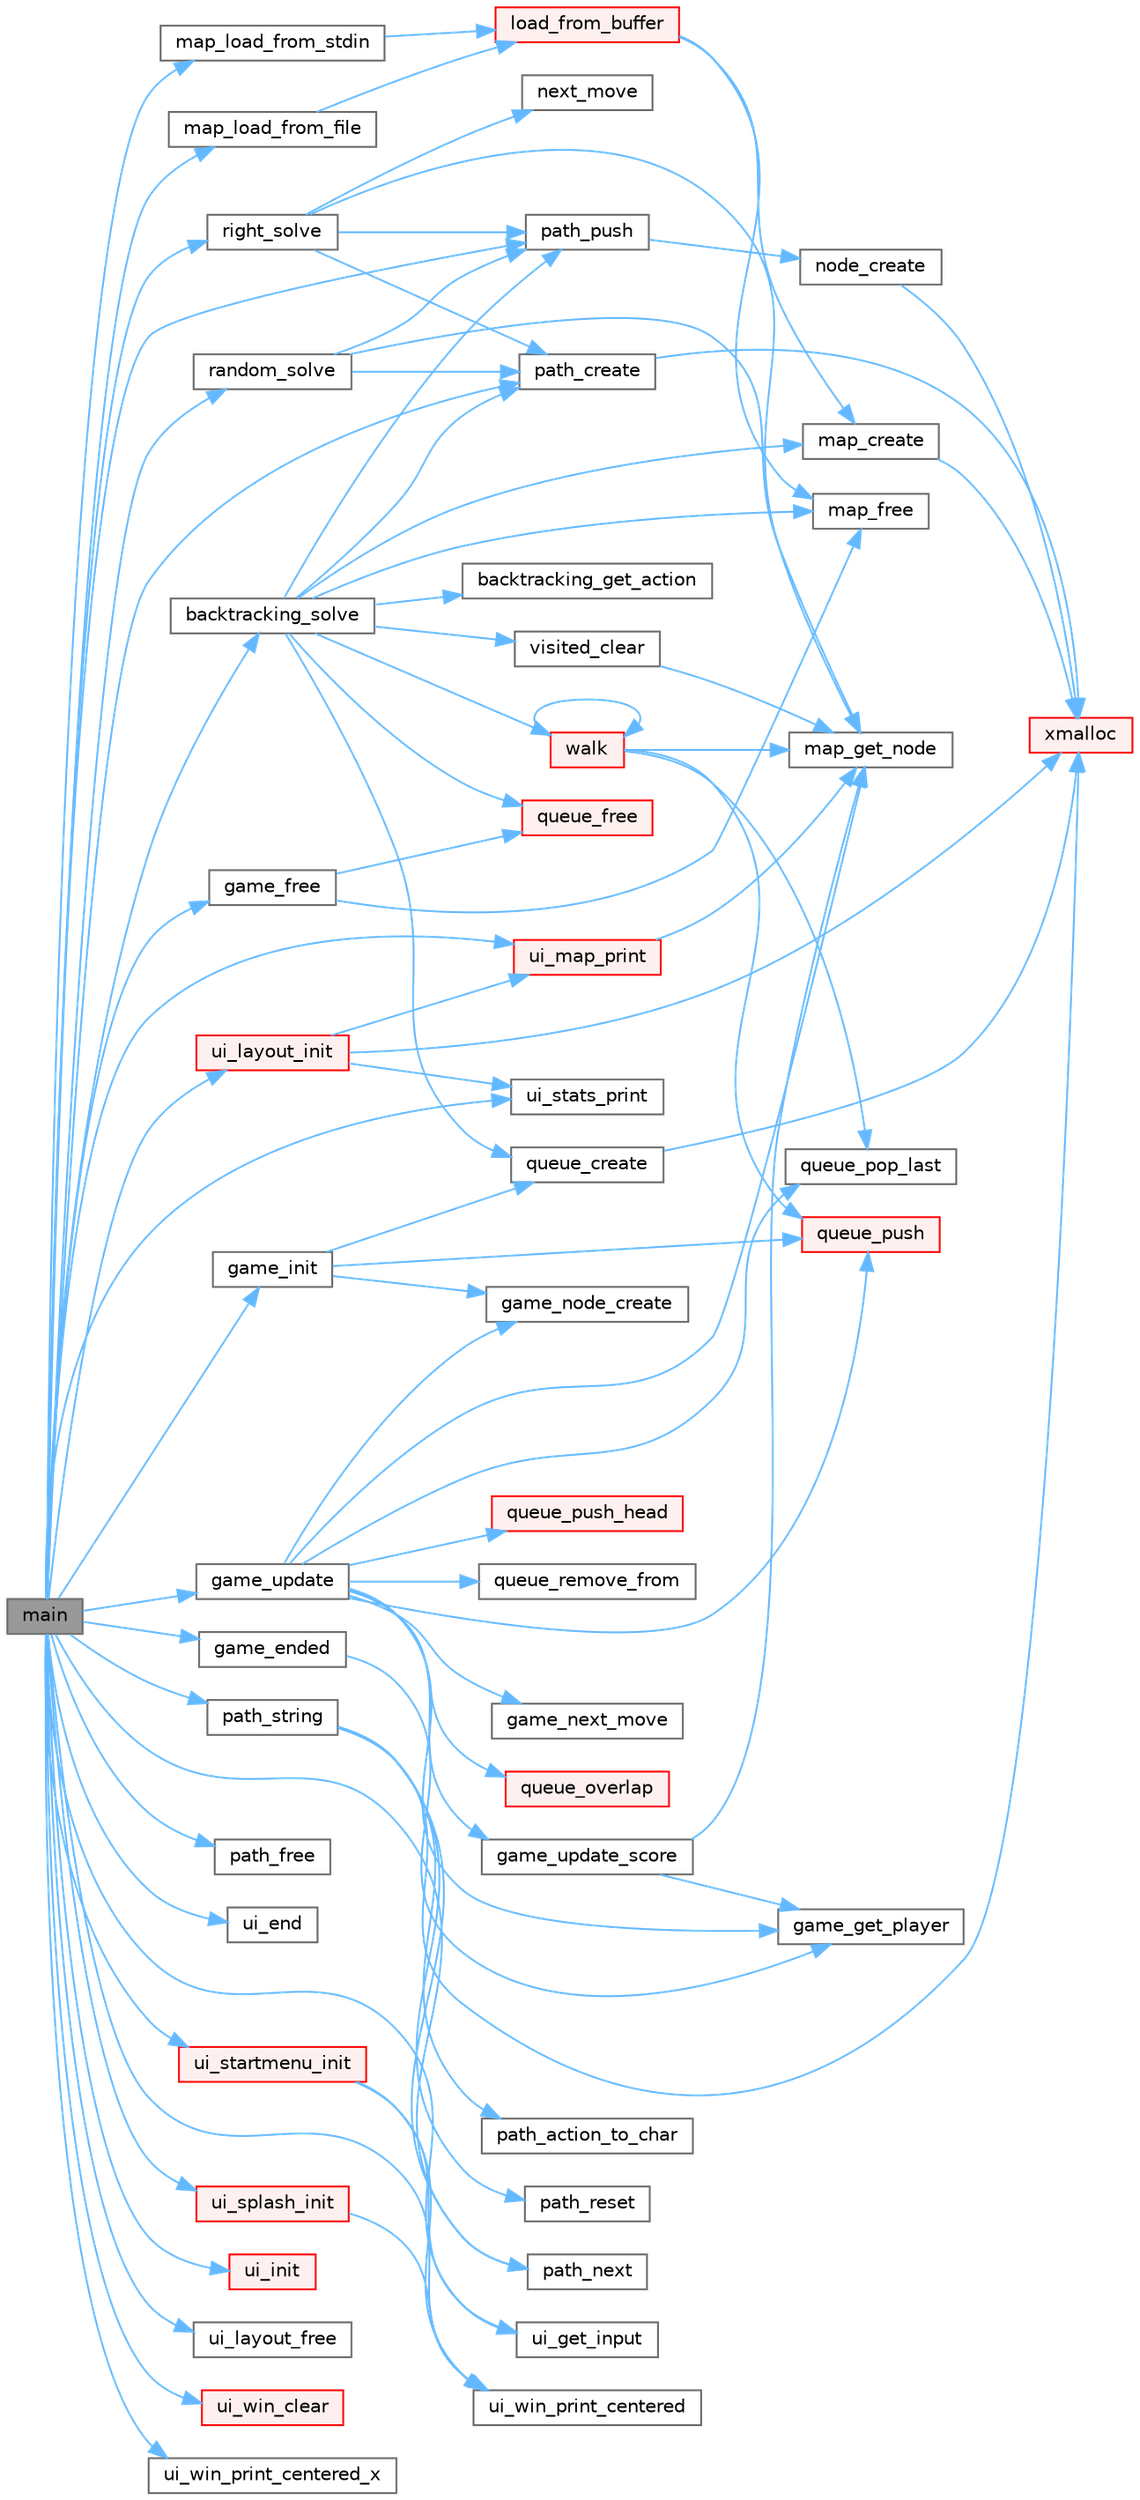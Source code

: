digraph "main"
{
 // LATEX_PDF_SIZE
  bgcolor="transparent";
  edge [fontname=Helvetica,fontsize=10,labelfontname=Helvetica,labelfontsize=10];
  node [fontname=Helvetica,fontsize=10,shape=box,height=0.2,width=0.4];
  rankdir="LR";
  Node1 [label="main",height=0.2,width=0.4,color="gray40", fillcolor="grey60", style="filled", fontcolor="black",tooltip=" "];
  Node1 -> Node2 [color="steelblue1",style="solid"];
  Node2 [label="backtracking_solve",height=0.2,width=0.4,color="grey40", fillcolor="white", style="filled",URL="$backtracking_8c.html#a35a829bf859e66b61f8b577c36bd64e6",tooltip="function that calculate the shortest way."];
  Node2 -> Node3 [color="steelblue1",style="solid"];
  Node3 [label="backtracking_get_action",height=0.2,width=0.4,color="grey40", fillcolor="white", style="filled",URL="$backtracking_8c.html#af779bda974c07172b11cdbb7308f7fc2",tooltip="generate an action from two nodes"];
  Node2 -> Node4 [color="steelblue1",style="solid"];
  Node4 [label="map_create",height=0.2,width=0.4,color="grey40", fillcolor="white", style="filled",URL="$map_8c.html#a0930b161df18ef70edfb1c40a214db49",tooltip="Create a map filled with walls."];
  Node4 -> Node5 [color="steelblue1",style="solid"];
  Node5 [label="xmalloc",height=0.2,width=0.4,color="red", fillcolor="#FFF0F0", style="filled",URL="$alloc_8c.html#a0803c926e3d15b7ca7758c9fe3e5ce7b",tooltip="alloc memory for a pointer."];
  Node2 -> Node7 [color="steelblue1",style="solid"];
  Node7 [label="map_free",height=0.2,width=0.4,color="grey40", fillcolor="white", style="filled",URL="$map_8c.html#a1e40937d5df78e26bca4d5553814979c",tooltip="Frees memory used by the map Frees memory used by the map by freing all the nodes,..."];
  Node2 -> Node8 [color="steelblue1",style="solid"];
  Node8 [label="path_create",height=0.2,width=0.4,color="grey40", fillcolor="white", style="filled",URL="$path_8c.html#a15a4233aa30be8c657d7b511b8e91773",tooltip="alloc the path pointer."];
  Node8 -> Node5 [color="steelblue1",style="solid"];
  Node2 -> Node9 [color="steelblue1",style="solid"];
  Node9 [label="path_push",height=0.2,width=0.4,color="grey40", fillcolor="white", style="filled",URL="$path_8c.html#a312d2b5d69205c8ec0e7b61460fe4bc8",tooltip="append an action to the end of the path"];
  Node9 -> Node10 [color="steelblue1",style="solid"];
  Node10 [label="node_create",height=0.2,width=0.4,color="grey40", fillcolor="white", style="filled",URL="$path_8c.html#aff92e587423d8e459058a5c1bc60e64f",tooltip="alloc the node pointer"];
  Node10 -> Node5 [color="steelblue1",style="solid"];
  Node2 -> Node11 [color="steelblue1",style="solid"];
  Node11 [label="queue_create",height=0.2,width=0.4,color="grey40", fillcolor="white", style="filled",URL="$queue_8c.html#af8084a085cc985175e44c1ac5bde35d3",tooltip="alloc the memory for the tail."];
  Node11 -> Node5 [color="steelblue1",style="solid"];
  Node2 -> Node12 [color="steelblue1",style="solid"];
  Node12 [label="queue_free",height=0.2,width=0.4,color="red", fillcolor="#FFF0F0", style="filled",URL="$queue_8c.html#abf604398920042a8056f257d292fe8a3",tooltip="dealloc the memory of the queue pointer."];
  Node2 -> Node14 [color="steelblue1",style="solid"];
  Node14 [label="visited_clear",height=0.2,width=0.4,color="grey40", fillcolor="white", style="filled",URL="$backtracking_8c.html#afe089b185e698479a2f723e1540a359e",tooltip="clear the visited coordinates"];
  Node14 -> Node15 [color="steelblue1",style="solid"];
  Node15 [label="map_get_node",height=0.2,width=0.4,color="grey40", fillcolor="white", style="filled",URL="$map_8c.html#a8c80d137d2a24e25e7b9c65b190abc80",tooltip="Get a node from the map Given a map and a set of coordinates, the fuctions returs the pointer to the ..."];
  Node2 -> Node16 [color="steelblue1",style="solid"];
  Node16 [label="walk",height=0.2,width=0.4,color="red", fillcolor="#FFF0F0", style="filled",URL="$backtracking_8c.html#a040545c1ead3f342b9951491c2e0fb42",tooltip="function that calculate a single step recursively"];
  Node16 -> Node15 [color="steelblue1",style="solid"];
  Node16 -> Node18 [color="steelblue1",style="solid"];
  Node18 [label="queue_pop_last",height=0.2,width=0.4,color="grey40", fillcolor="white", style="filled",URL="$queue_8c.html#acae3f6cc8288bfead94822e08e018c7b",tooltip="remove a node from the end of the queue"];
  Node16 -> Node19 [color="steelblue1",style="solid"];
  Node19 [label="queue_push",height=0.2,width=0.4,color="red", fillcolor="#FFF0F0", style="filled",URL="$queue_8c.html#a5ac2b2c1a4bf61db818176014d545d2c",tooltip="append a node to the end of the queue."];
  Node16 -> Node16 [color="steelblue1",style="solid"];
  Node1 -> Node22 [color="steelblue1",style="solid"];
  Node22 [label="game_ended",height=0.2,width=0.4,color="grey40", fillcolor="white", style="filled",URL="$game_8c.html#a842433d25b0d10f7ab03ff7b89b0a6f9",tooltip="function that check if the player has reached the end"];
  Node22 -> Node23 [color="steelblue1",style="solid"];
  Node23 [label="game_get_player",height=0.2,width=0.4,color="grey40", fillcolor="white", style="filled",URL="$game_8c.html#a12f92a9c4cd1b6901eba91c254069093",tooltip="function that get the position of the player"];
  Node1 -> Node24 [color="steelblue1",style="solid"];
  Node24 [label="game_free",height=0.2,width=0.4,color="grey40", fillcolor="white", style="filled",URL="$game_8c.html#a08672122e450c8a2c6c9ae34abded3ae",tooltip="dealloc memory used by the game."];
  Node24 -> Node7 [color="steelblue1",style="solid"];
  Node24 -> Node12 [color="steelblue1",style="solid"];
  Node1 -> Node25 [color="steelblue1",style="solid"];
  Node25 [label="game_init",height=0.2,width=0.4,color="grey40", fillcolor="white", style="filled",URL="$game_8c.html#a5e225fe3f1528fea232d7776f4564613",tooltip="function that initialize the game, loads the map and create the player"];
  Node25 -> Node26 [color="steelblue1",style="solid"];
  Node26 [label="game_node_create",height=0.2,width=0.4,color="grey40", fillcolor="white", style="filled",URL="$game_8c.html#ab8e0e8c8666b602eac4e29bf7abec0f6",tooltip="storing the coordinate of a node"];
  Node25 -> Node11 [color="steelblue1",style="solid"];
  Node25 -> Node19 [color="steelblue1",style="solid"];
  Node1 -> Node27 [color="steelblue1",style="solid"];
  Node27 [label="game_update",height=0.2,width=0.4,color="grey40", fillcolor="white", style="filled",URL="$game_8c.html#a7020006a77c943220c7acc04879c8696",tooltip="function that execute an iteration of the game"];
  Node27 -> Node23 [color="steelblue1",style="solid"];
  Node27 -> Node28 [color="steelblue1",style="solid"];
  Node28 [label="game_next_move",height=0.2,width=0.4,color="grey40", fillcolor="white", style="filled",URL="$game_8c.html#ac3a14cae1c6eec5ce1f40f7d0802d9fc",tooltip="function that convert an action to a movement"];
  Node27 -> Node26 [color="steelblue1",style="solid"];
  Node27 -> Node29 [color="steelblue1",style="solid"];
  Node29 [label="game_update_score",height=0.2,width=0.4,color="grey40", fillcolor="white", style="filled",URL="$game_8c.html#a42c2c657ba3a0078d89de3593ed6c0a3",tooltip="function that update the score of the game."];
  Node29 -> Node23 [color="steelblue1",style="solid"];
  Node29 -> Node15 [color="steelblue1",style="solid"];
  Node27 -> Node15 [color="steelblue1",style="solid"];
  Node27 -> Node30 [color="steelblue1",style="solid"];
  Node30 [label="queue_overlap",height=0.2,width=0.4,color="red", fillcolor="#FFF0F0", style="filled",URL="$queue_8c.html#a4a5055e854a639fbc26c3ce85d79251a",tooltip="check if the head overlap a node."];
  Node27 -> Node18 [color="steelblue1",style="solid"];
  Node27 -> Node19 [color="steelblue1",style="solid"];
  Node27 -> Node32 [color="steelblue1",style="solid"];
  Node32 [label="queue_push_head",height=0.2,width=0.4,color="red", fillcolor="#FFF0F0", style="filled",URL="$queue_8c.html#a44a52f9c009bd578f555d1b7acdb1a3f",tooltip="add a node to the start of the queue."];
  Node27 -> Node33 [color="steelblue1",style="solid"];
  Node33 [label="queue_remove_from",height=0.2,width=0.4,color="grey40", fillcolor="white", style="filled",URL="$queue_8c.html#a5a0728e441bea27e5b6ed5a9a4482290",tooltip="deallocate all the nodes after one"];
  Node1 -> Node34 [color="steelblue1",style="solid"];
  Node34 [label="map_load_from_file",height=0.2,width=0.4,color="grey40", fillcolor="white", style="filled",URL="$map_8c.html#a4e064fd2a3d1587d52a141cd4f21e56e",tooltip="Load map from a give file path The function loads a map from file given via the given path cheking fo..."];
  Node34 -> Node35 [color="steelblue1",style="solid"];
  Node35 [label="load_from_buffer",height=0.2,width=0.4,color="red", fillcolor="#FFF0F0", style="filled",URL="$map_8c.html#a2e415ac6f5bd30a0c5d0e4cba43e48f5",tooltip="menage the interaction the player has with the map element"];
  Node35 -> Node4 [color="steelblue1",style="solid"];
  Node35 -> Node7 [color="steelblue1",style="solid"];
  Node1 -> Node37 [color="steelblue1",style="solid"];
  Node37 [label="map_load_from_stdin",height=0.2,width=0.4,color="grey40", fillcolor="white", style="filled",URL="$map_8c.html#aa37bfc7ee8f222615e074fc250905fd2",tooltip="Load map from a stdin The function loads a map from stdin cheking for possible allocation/formatting ..."];
  Node37 -> Node35 [color="steelblue1",style="solid"];
  Node1 -> Node8 [color="steelblue1",style="solid"];
  Node1 -> Node38 [color="steelblue1",style="solid"];
  Node38 [label="path_free",height=0.2,width=0.4,color="grey40", fillcolor="white", style="filled",URL="$path_8c.html#affbf0a3d01bed5da9128bcde86980de8",tooltip="dealloc memory of the path."];
  Node1 -> Node39 [color="steelblue1",style="solid"];
  Node39 [label="path_next",height=0.2,width=0.4,color="grey40", fillcolor="white", style="filled",URL="$path_8c.html#a6c7ef668001c5d989e86139c8549c599",tooltip="get the next action in the path"];
  Node1 -> Node9 [color="steelblue1",style="solid"];
  Node1 -> Node40 [color="steelblue1",style="solid"];
  Node40 [label="path_string",height=0.2,width=0.4,color="grey40", fillcolor="white", style="filled",URL="$path_8c.html#a3d04f998ef43728fcf531941faa91a07",tooltip="generate an array for the path moves."];
  Node40 -> Node41 [color="steelblue1",style="solid"];
  Node41 [label="path_action_to_char",height=0.2,width=0.4,color="grey40", fillcolor="white", style="filled",URL="$path_8c.html#aea5f14db583d9d2a745b0bad67e5f18d",tooltip="convert the action to a string rapresentation"];
  Node40 -> Node39 [color="steelblue1",style="solid"];
  Node40 -> Node42 [color="steelblue1",style="solid"];
  Node42 [label="path_reset",height=0.2,width=0.4,color="grey40", fillcolor="white", style="filled",URL="$path_8c.html#a62d09e82df05ad0c33c862f28e6e053f",tooltip="reset the path."];
  Node40 -> Node5 [color="steelblue1",style="solid"];
  Node1 -> Node43 [color="steelblue1",style="solid"];
  Node43 [label="random_solve",height=0.2,width=0.4,color="grey40", fillcolor="white", style="filled",URL="$random_8c.html#a399a01302f4960366ec7a1bfd12f0b45",tooltip="generate a random moveset."];
  Node43 -> Node15 [color="steelblue1",style="solid"];
  Node43 -> Node8 [color="steelblue1",style="solid"];
  Node43 -> Node9 [color="steelblue1",style="solid"];
  Node1 -> Node44 [color="steelblue1",style="solid"];
  Node44 [label="right_solve",height=0.2,width=0.4,color="grey40", fillcolor="white", style="filled",URL="$right_8c.html#aeca84be90bb19a3967a9a91317499528",tooltip="the function that calculate the path while keeping a wall on the right"];
  Node44 -> Node15 [color="steelblue1",style="solid"];
  Node44 -> Node45 [color="steelblue1",style="solid"];
  Node45 [label="next_move",height=0.2,width=0.4,color="grey40", fillcolor="white", style="filled",URL="$right_8c.html#a48754f6e4d9eade749d4890872fc19f5",tooltip="the function that calculate the next move based on an action"];
  Node44 -> Node8 [color="steelblue1",style="solid"];
  Node44 -> Node9 [color="steelblue1",style="solid"];
  Node1 -> Node46 [color="steelblue1",style="solid"];
  Node46 [label="ui_end",height=0.2,width=0.4,color="grey40", fillcolor="white", style="filled",URL="$ui_8c.html#a367ef9d8fb0af32c6ccd29199fa2391a",tooltip="the function for closing the curses window"];
  Node1 -> Node47 [color="steelblue1",style="solid"];
  Node47 [label="ui_get_input",height=0.2,width=0.4,color="grey40", fillcolor="white", style="filled",URL="$ui__utils_8c.html#ae0c637fbbe064bcde86dd3f913868abe",tooltip="convert a keybind in an action"];
  Node1 -> Node48 [color="steelblue1",style="solid"];
  Node48 [label="ui_init",height=0.2,width=0.4,color="red", fillcolor="#FFF0F0", style="filled",URL="$ui_8c.html#aa6f50ea564e0ba7375ce590a5196f12f",tooltip="function set the menù colour"];
  Node1 -> Node56 [color="steelblue1",style="solid"];
  Node56 [label="ui_layout_free",height=0.2,width=0.4,color="grey40", fillcolor="white", style="filled",URL="$ui_8c.html#a722c59ae85b1ad2825f5d810e810cf10",tooltip="l dealloc memory for the menù"];
  Node1 -> Node57 [color="steelblue1",style="solid"];
  Node57 [label="ui_layout_init",height=0.2,width=0.4,color="red", fillcolor="#FFF0F0", style="filled",URL="$ui_8c.html#a46654a7ee6ed9737090585180def52ce",tooltip="initialize game screen. Create layout for game, legend, map and statistics"];
  Node57 -> Node59 [color="steelblue1",style="solid"];
  Node59 [label="ui_map_print",height=0.2,width=0.4,color="red", fillcolor="#FFF0F0", style="filled",URL="$ui_8c.html#a816ceefe73d981cdb12104bff96f6005",tooltip="Print map onto the given window."];
  Node59 -> Node15 [color="steelblue1",style="solid"];
  Node57 -> Node60 [color="steelblue1",style="solid"];
  Node60 [label="ui_stats_print",height=0.2,width=0.4,color="grey40", fillcolor="white", style="filled",URL="$ui_8c.html#a2aaa1c47cb61f69e15c8ecf9bbf1e467",tooltip="print the statistics of the game"];
  Node57 -> Node5 [color="steelblue1",style="solid"];
  Node1 -> Node59 [color="steelblue1",style="solid"];
  Node1 -> Node65 [color="steelblue1",style="solid"];
  Node65 [label="ui_splash_init",height=0.2,width=0.4,color="red", fillcolor="#FFF0F0", style="filled",URL="$ui_8c.html#a3eb0de6c588ba3a45704d6f6cefe54f7",tooltip="function to show the initial animation"];
  Node65 -> Node53 [color="steelblue1",style="solid"];
  Node53 [label="ui_win_print_centered",height=0.2,width=0.4,color="grey40", fillcolor="white", style="filled",URL="$ui__win_8c.html#add8b0c5cf2cec5c907cdafe2c48aecb6",tooltip="Print a string at the center of the screen both in the x and y axes."];
  Node1 -> Node67 [color="steelblue1",style="solid"];
  Node67 [label="ui_startmenu_init",height=0.2,width=0.4,color="red", fillcolor="#FFF0F0", style="filled",URL="$ui_8c.html#a1788fa08709ba9afc8ca24201aa4361d",tooltip="print the menu and wait for user input"];
  Node67 -> Node47 [color="steelblue1",style="solid"];
  Node67 -> Node53 [color="steelblue1",style="solid"];
  Node1 -> Node60 [color="steelblue1",style="solid"];
  Node1 -> Node70 [color="steelblue1",style="solid"];
  Node70 [label="ui_win_clear",height=0.2,width=0.4,color="red", fillcolor="#FFF0F0", style="filled",URL="$ui__win_8c.html#abf9955e68c1d939673f5e246194a623b",tooltip="Clear the contents of a specific window."];
  Node1 -> Node53 [color="steelblue1",style="solid"];
  Node1 -> Node69 [color="steelblue1",style="solid"];
  Node69 [label="ui_win_print_centered_x",height=0.2,width=0.4,color="grey40", fillcolor="white", style="filled",URL="$ui__win_8c.html#a778046287138b372545307bc675eefa5",tooltip="Print a string at the center of the screen only in the x axis."];
}
